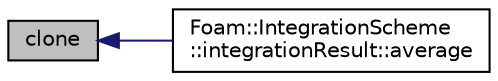 digraph "clone"
{
  bgcolor="transparent";
  edge [fontname="Helvetica",fontsize="10",labelfontname="Helvetica",labelfontsize="10"];
  node [fontname="Helvetica",fontsize="10",shape=record];
  rankdir="LR";
  Node15 [label="clone",height=0.2,width=0.4,color="black", fillcolor="grey75", style="filled", fontcolor="black"];
  Node15 -> Node16 [dir="back",color="midnightblue",fontsize="10",style="solid",fontname="Helvetica"];
  Node16 [label="Foam::IntegrationScheme\l::integrationResult::average",height=0.2,width=0.4,color="black",URL="$a24977.html#a3b5fa8dba8538e7af9bd4312fe665b59",tooltip="Return access to the average for changing. "];
}
